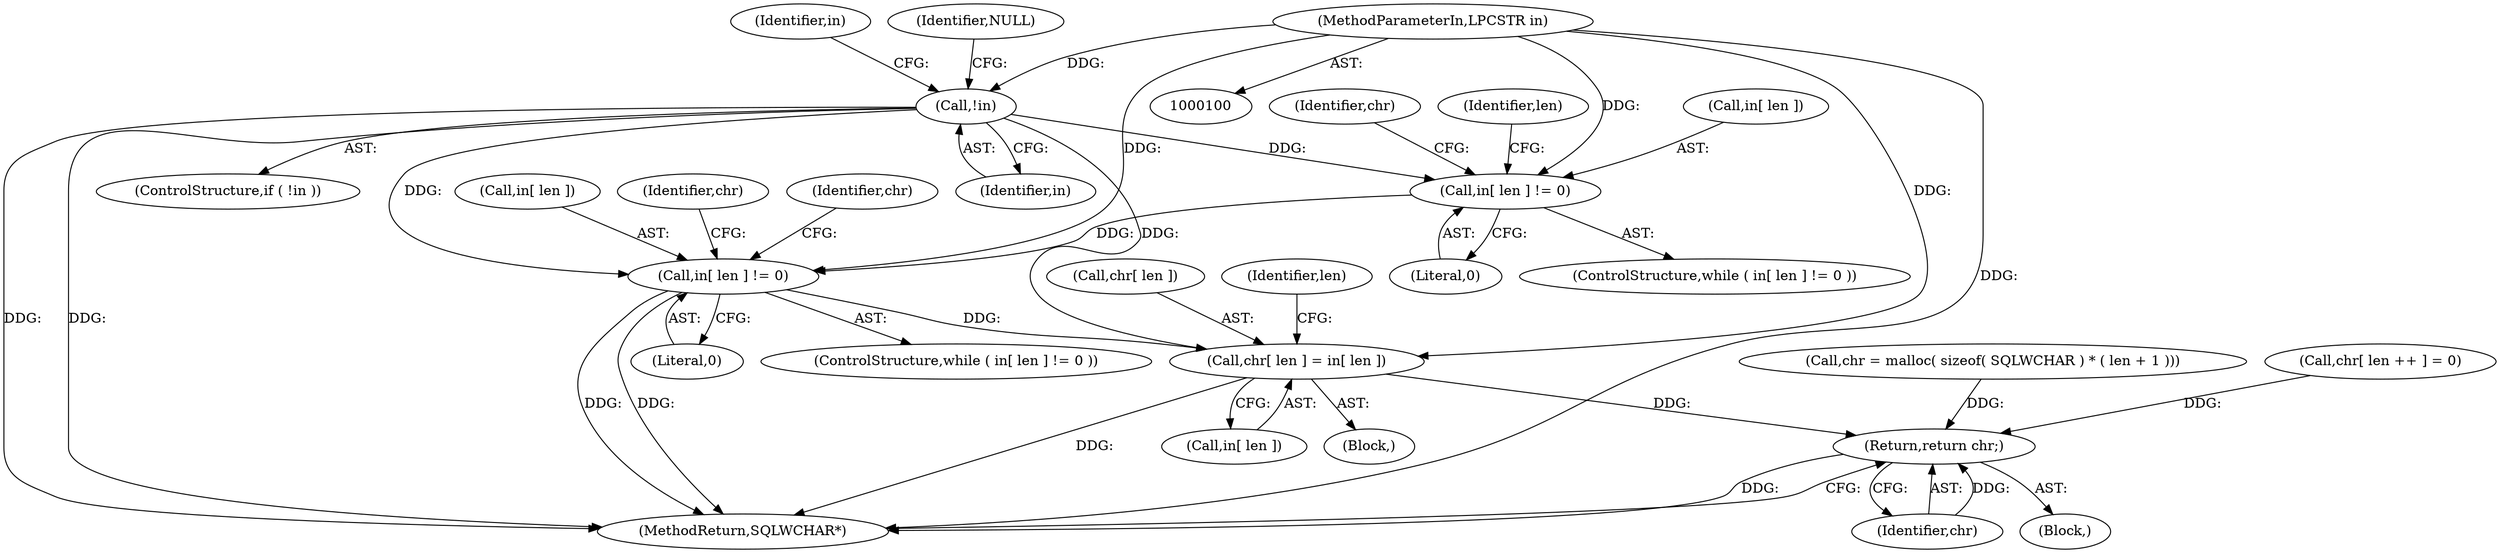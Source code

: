 digraph "0_unixODBC_45ef78e037f578b15fc58938a3a3251655e71d6f#diff-d52750c7ba4e594410438569d8e2963aL24_5@pointer" {
"1000142" [label="(Call,chr[ len ] = in[ len ])"];
"1000136" [label="(Call,in[ len ] != 0)"];
"1000115" [label="(Call,in[ len ] != 0)"];
"1000109" [label="(Call,!in)"];
"1000101" [label="(MethodParameterIn,LPCSTR in)"];
"1000157" [label="(Return,return chr;)"];
"1000116" [label="(Call,in[ len ])"];
"1000143" [label="(Call,chr[ len ])"];
"1000124" [label="(Identifier,chr)"];
"1000114" [label="(ControlStructure,while ( in[ len ] != 0 ))"];
"1000137" [label="(Call,in[ len ])"];
"1000150" [label="(Identifier,len)"];
"1000141" [label="(Block,)"];
"1000123" [label="(Call,chr = malloc( sizeof( SQLWCHAR ) * ( len + 1 )))"];
"1000115" [label="(Call,in[ len ] != 0)"];
"1000119" [label="(Literal,0)"];
"1000159" [label="(MethodReturn,SQLWCHAR*)"];
"1000142" [label="(Call,chr[ len ] = in[ len ])"];
"1000140" [label="(Literal,0)"];
"1000110" [label="(Identifier,in)"];
"1000157" [label="(Return,return chr;)"];
"1000108" [label="(ControlStructure,if ( !in ))"];
"1000144" [label="(Identifier,chr)"];
"1000117" [label="(Identifier,in)"];
"1000135" [label="(ControlStructure,while ( in[ len ] != 0 ))"];
"1000146" [label="(Call,in[ len ])"];
"1000101" [label="(MethodParameterIn,LPCSTR in)"];
"1000158" [label="(Identifier,chr)"];
"1000102" [label="(Block,)"];
"1000153" [label="(Identifier,chr)"];
"1000113" [label="(Identifier,NULL)"];
"1000109" [label="(Call,!in)"];
"1000122" [label="(Identifier,len)"];
"1000151" [label="(Call,chr[ len ++ ] = 0)"];
"1000136" [label="(Call,in[ len ] != 0)"];
"1000142" -> "1000141"  [label="AST: "];
"1000142" -> "1000146"  [label="CFG: "];
"1000143" -> "1000142"  [label="AST: "];
"1000146" -> "1000142"  [label="AST: "];
"1000150" -> "1000142"  [label="CFG: "];
"1000142" -> "1000159"  [label="DDG: "];
"1000136" -> "1000142"  [label="DDG: "];
"1000109" -> "1000142"  [label="DDG: "];
"1000101" -> "1000142"  [label="DDG: "];
"1000142" -> "1000157"  [label="DDG: "];
"1000136" -> "1000135"  [label="AST: "];
"1000136" -> "1000140"  [label="CFG: "];
"1000137" -> "1000136"  [label="AST: "];
"1000140" -> "1000136"  [label="AST: "];
"1000144" -> "1000136"  [label="CFG: "];
"1000153" -> "1000136"  [label="CFG: "];
"1000136" -> "1000159"  [label="DDG: "];
"1000136" -> "1000159"  [label="DDG: "];
"1000115" -> "1000136"  [label="DDG: "];
"1000109" -> "1000136"  [label="DDG: "];
"1000101" -> "1000136"  [label="DDG: "];
"1000115" -> "1000114"  [label="AST: "];
"1000115" -> "1000119"  [label="CFG: "];
"1000116" -> "1000115"  [label="AST: "];
"1000119" -> "1000115"  [label="AST: "];
"1000122" -> "1000115"  [label="CFG: "];
"1000124" -> "1000115"  [label="CFG: "];
"1000109" -> "1000115"  [label="DDG: "];
"1000101" -> "1000115"  [label="DDG: "];
"1000109" -> "1000108"  [label="AST: "];
"1000109" -> "1000110"  [label="CFG: "];
"1000110" -> "1000109"  [label="AST: "];
"1000113" -> "1000109"  [label="CFG: "];
"1000117" -> "1000109"  [label="CFG: "];
"1000109" -> "1000159"  [label="DDG: "];
"1000109" -> "1000159"  [label="DDG: "];
"1000101" -> "1000109"  [label="DDG: "];
"1000101" -> "1000100"  [label="AST: "];
"1000101" -> "1000159"  [label="DDG: "];
"1000157" -> "1000102"  [label="AST: "];
"1000157" -> "1000158"  [label="CFG: "];
"1000158" -> "1000157"  [label="AST: "];
"1000159" -> "1000157"  [label="CFG: "];
"1000157" -> "1000159"  [label="DDG: "];
"1000158" -> "1000157"  [label="DDG: "];
"1000151" -> "1000157"  [label="DDG: "];
"1000123" -> "1000157"  [label="DDG: "];
}
